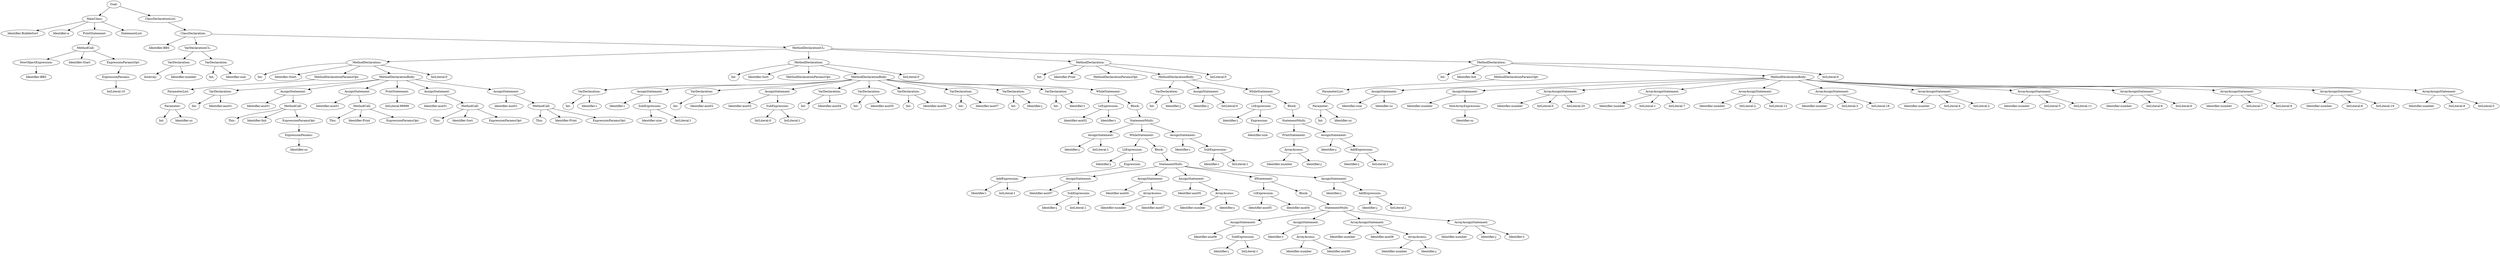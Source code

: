 digraph {
n0 [label="Goal:"];
n1 [label="MainClass:"];
n2 [label="Identifier:BubbleSort"];
n1 -> n2
n3 [label="Identifier:a"];
n1 -> n3
n4 [label="PrintStatement:"];
n5 [label="MethodCall:"];
n6 [label="NewObjectExpression:"];
n7 [label="Identifier:BBS"];
n6 -> n7
n5 -> n6
n8 [label="Identifier:Start"];
n5 -> n8
n9 [label="ExpressionParamsOpt:"];
n10 [label="ExpressionParams:"];
n11 [label="IntLiteral:10"];
n10 -> n11
n9 -> n10
n5 -> n9
n4 -> n5
n1 -> n4
n12 [label="StatementList:"];
n1 -> n12
n0 -> n1
n13 [label="ClassDeclarationList:"];
n14 [label="ClassDeclaration:"];
n15 [label="Identifier:BBS"];
n14 -> n15
n16 [label="VarDeclarationCL:"];
n17 [label="VarDeclaration:"];
n18 [label="IntArray:"];
n17 -> n18
n19 [label="Identifier:number"];
n17 -> n19
n16 -> n17
n20 [label="VarDeclaration:"];
n21 [label="Int:"];
n20 -> n21
n22 [label="Identifier:size"];
n20 -> n22
n16 -> n20
n14 -> n16
n23 [label="MethodDeclarationCL:"];
n24 [label="MethodDeclaration:"];
n25 [label="Int:"];
n24 -> n25
n26 [label="Identifier:Start"];
n24 -> n26
n27 [label="MethodDeclarationParamsOpt:"];
n28 [label="ParameterList:"];
n29 [label="Parameter:"];
n30 [label="Int:"];
n29 -> n30
n31 [label="Identifier:sz"];
n29 -> n31
n28 -> n29
n27 -> n28
n24 -> n27
n32 [label="MethodDeclarationBody:"];
n33 [label="VarDeclaration:"];
n34 [label="Int:"];
n33 -> n34
n35 [label="Identifier:aux01"];
n33 -> n35
n32 -> n33
n36 [label="AssignStatement:"];
n37 [label="Identifier:aux01"];
n36 -> n37
n38 [label="MethodCall:"];
n39 [label="This:"];
n38 -> n39
n40 [label="Identifier:Init"];
n38 -> n40
n41 [label="ExpressionParamsOpt:"];
n42 [label="ExpressionParams:"];
n43 [label="Identifier:sz"];
n42 -> n43
n41 -> n42
n38 -> n41
n36 -> n38
n32 -> n36
n44 [label="AssignStatement:"];
n45 [label="Identifier:aux01"];
n44 -> n45
n46 [label="MethodCall:"];
n47 [label="This:"];
n46 -> n47
n48 [label="Identifier:Print"];
n46 -> n48
n49 [label="ExpressionParamsOpt:"];
n46 -> n49
n44 -> n46
n32 -> n44
n50 [label="PrintStatement:"];
n51 [label="IntLiteral:99999"];
n50 -> n51
n32 -> n50
n52 [label="AssignStatement:"];
n53 [label="Identifier:aux01"];
n52 -> n53
n54 [label="MethodCall:"];
n55 [label="This:"];
n54 -> n55
n56 [label="Identifier:Sort"];
n54 -> n56
n57 [label="ExpressionParamsOpt:"];
n54 -> n57
n52 -> n54
n32 -> n52
n58 [label="AssignStatement:"];
n59 [label="Identifier:aux01"];
n58 -> n59
n60 [label="MethodCall:"];
n61 [label="This:"];
n60 -> n61
n62 [label="Identifier:Print"];
n60 -> n62
n63 [label="ExpressionParamsOpt:"];
n60 -> n63
n58 -> n60
n32 -> n58
n24 -> n32
n64 [label="IntLiteral:0"];
n24 -> n64
n23 -> n24
n65 [label="MethodDeclaration:"];
n66 [label="Int:"];
n65 -> n66
n67 [label="Identifier:Sort"];
n65 -> n67
n68 [label="MethodDeclarationParamsOpt:"];
n65 -> n68
n69 [label="MethodDeclarationBody:"];
n70 [label="VarDeclaration:"];
n71 [label="Int:"];
n70 -> n71
n72 [label="Identifier:i"];
n70 -> n72
n69 -> n70
n73 [label="AssignStatement:"];
n74 [label="Identifier:i"];
n73 -> n74
n75 [label="SubExpression:"];
n76 [label="Identifier:size"];
n75 -> n76
n77 [label="IntLiteral:1"];
n75 -> n77
n73 -> n75
n69 -> n73
n78 [label="VarDeclaration:"];
n79 [label="Int:"];
n78 -> n79
n80 [label="Identifier:aux02"];
n78 -> n80
n69 -> n78
n81 [label="AssignStatement:"];
n82 [label="Identifier:aux02"];
n81 -> n82
n83 [label="SubExpression:"];
n84 [label="IntLiteral:0"];
n83 -> n84
n85 [label="IntLiteral:1"];
n83 -> n85
n81 -> n83
n69 -> n81
n86 [label="VarDeclaration:"];
n87 [label="Int:"];
n86 -> n87
n88 [label="Identifier:aux04"];
n86 -> n88
n69 -> n86
n89 [label="VarDeclaration:"];
n90 [label="Int:"];
n89 -> n90
n91 [label="Identifier:aux05"];
n89 -> n91
n69 -> n89
n92 [label="VarDeclaration:"];
n93 [label="Int:"];
n92 -> n93
n94 [label="Identifier:aux06"];
n92 -> n94
n69 -> n92
n95 [label="VarDeclaration:"];
n96 [label="Int:"];
n95 -> n96
n97 [label="Identifier:aux07"];
n95 -> n97
n69 -> n95
n98 [label="VarDeclaration:"];
n99 [label="Int:"];
n98 -> n99
n100 [label="Identifier:j"];
n98 -> n100
n69 -> n98
n101 [label="VarDeclaration:"];
n102 [label="Int:"];
n101 -> n102
n103 [label="Identifier:t"];
n101 -> n103
n69 -> n101
n104 [label="WhileStatement:"];
n105 [label="LtExpression:"];
n106 [label="Identifier:aux02"];
n105 -> n106
n107 [label="Identifier:i"];
n105 -> n107
n104 -> n105
n108 [label="Block:"];
n109 [label="StatementMulti:"];
n110 [label="AssignStatement:"];
n111 [label="Identifier:j"];
n110 -> n111
n112 [label="IntLiteral:1"];
n110 -> n112
n109 -> n110
n113 [label="WhileStatement:"];
n114 [label="LtExpression:"];
n115 [label="Identifier:j"];
n114 -> n115
n116 [label="Expression:"];
n117 [label="AddExpression:"];
n118 [label="Identifier:i"];
n117 -> n118
n119 [label="IntLiteral:1"];
n117 -> n119
n116 -> n117
n114 -> n116
n113 -> n114
n120 [label="Block:"];
n121 [label="StatementMulti:"];
n122 [label="AssignStatement:"];
n123 [label="Identifier:aux07"];
n122 -> n123
n124 [label="SubExpression:"];
n125 [label="Identifier:j"];
n124 -> n125
n126 [label="IntLiteral:1"];
n124 -> n126
n122 -> n124
n121 -> n122
n127 [label="AssignStatement:"];
n128 [label="Identifier:aux04"];
n127 -> n128
n129 [label="ArrayAccess:"];
n130 [label="Identifier:number"];
n129 -> n130
n131 [label="Identifier:aux07"];
n129 -> n131
n127 -> n129
n121 -> n127
n132 [label="AssignStatement:"];
n133 [label="Identifier:aux05"];
n132 -> n133
n134 [label="ArrayAccess:"];
n135 [label="Identifier:number"];
n134 -> n135
n136 [label="Identifier:j"];
n134 -> n136
n132 -> n134
n121 -> n132
n137 [label="IfStatement:"];
n138 [label="LtExpression:"];
n139 [label="Identifier:aux05"];
n138 -> n139
n140 [label="Identifier:aux04"];
n138 -> n140
n137 -> n138
n141 [label="Block:"];
n142 [label="StatementMulti:"];
n143 [label="AssignStatement:"];
n144 [label="Identifier:aux06"];
n143 -> n144
n145 [label="SubExpression:"];
n146 [label="Identifier:j"];
n145 -> n146
n147 [label="IntLiteral:1"];
n145 -> n147
n143 -> n145
n142 -> n143
n148 [label="AssignStatement:"];
n149 [label="Identifier:t"];
n148 -> n149
n150 [label="ArrayAccess:"];
n151 [label="Identifier:number"];
n150 -> n151
n152 [label="Identifier:aux06"];
n150 -> n152
n148 -> n150
n142 -> n148
n153 [label="ArrayAssignStatement:"];
n154 [label="Identifier:number"];
n153 -> n154
n155 [label="Identifier:aux06"];
n153 -> n155
n156 [label="ArrayAccess:"];
n157 [label="Identifier:number"];
n156 -> n157
n158 [label="Identifier:j"];
n156 -> n158
n153 -> n156
n142 -> n153
n159 [label="ArrayAssignStatement:"];
n160 [label="Identifier:number"];
n159 -> n160
n161 [label="Identifier:j"];
n159 -> n161
n162 [label="Identifier:t"];
n159 -> n162
n142 -> n159
n141 -> n142
n137 -> n141
n121 -> n137
n163 [label="AssignStatement:"];
n164 [label="Identifier:j"];
n163 -> n164
n165 [label="AddExpression:"];
n166 [label="Identifier:j"];
n165 -> n166
n167 [label="IntLiteral:1"];
n165 -> n167
n163 -> n165
n121 -> n163
n120 -> n121
n113 -> n120
n109 -> n113
n168 [label="AssignStatement:"];
n169 [label="Identifier:i"];
n168 -> n169
n170 [label="SubExpression:"];
n171 [label="Identifier:i"];
n170 -> n171
n172 [label="IntLiteral:1"];
n170 -> n172
n168 -> n170
n109 -> n168
n108 -> n109
n104 -> n108
n69 -> n104
n65 -> n69
n173 [label="IntLiteral:0"];
n65 -> n173
n23 -> n65
n174 [label="MethodDeclaration:"];
n175 [label="Int:"];
n174 -> n175
n176 [label="Identifier:Print"];
n174 -> n176
n177 [label="MethodDeclarationParamsOpt:"];
n174 -> n177
n178 [label="MethodDeclarationBody:"];
n179 [label="VarDeclaration:"];
n180 [label="Int:"];
n179 -> n180
n181 [label="Identifier:j"];
n179 -> n181
n178 -> n179
n182 [label="AssignStatement:"];
n183 [label="Identifier:j"];
n182 -> n183
n184 [label="IntLiteral:0"];
n182 -> n184
n178 -> n182
n185 [label="WhileStatement:"];
n186 [label="LtExpression:"];
n187 [label="Identifier:j"];
n186 -> n187
n188 [label="Expression:"];
n189 [label="Identifier:size"];
n188 -> n189
n186 -> n188
n185 -> n186
n190 [label="Block:"];
n191 [label="StatementMulti:"];
n192 [label="PrintStatement:"];
n193 [label="ArrayAccess:"];
n194 [label="Identifier:number"];
n193 -> n194
n195 [label="Identifier:j"];
n193 -> n195
n192 -> n193
n191 -> n192
n196 [label="AssignStatement:"];
n197 [label="Identifier:j"];
n196 -> n197
n198 [label="AddExpression:"];
n199 [label="Identifier:j"];
n198 -> n199
n200 [label="IntLiteral:1"];
n198 -> n200
n196 -> n198
n191 -> n196
n190 -> n191
n185 -> n190
n178 -> n185
n174 -> n178
n201 [label="IntLiteral:0"];
n174 -> n201
n23 -> n174
n202 [label="MethodDeclaration:"];
n203 [label="Int:"];
n202 -> n203
n204 [label="Identifier:Init"];
n202 -> n204
n205 [label="MethodDeclarationParamsOpt:"];
n206 [label="ParameterList:"];
n207 [label="Parameter:"];
n208 [label="Int:"];
n207 -> n208
n209 [label="Identifier:sz"];
n207 -> n209
n206 -> n207
n205 -> n206
n202 -> n205
n210 [label="MethodDeclarationBody:"];
n211 [label="AssignStatement:"];
n212 [label="Identifier:size"];
n211 -> n212
n213 [label="Identifier:sz"];
n211 -> n213
n210 -> n211
n214 [label="AssignStatement:"];
n215 [label="Identifier:number"];
n214 -> n215
n216 [label="NewArrayExpression:"];
n217 [label="Identifier:sz"];
n216 -> n217
n214 -> n216
n210 -> n214
n218 [label="ArrayAssignStatement:"];
n219 [label="Identifier:number"];
n218 -> n219
n220 [label="IntLiteral:0"];
n218 -> n220
n221 [label="IntLiteral:20"];
n218 -> n221
n210 -> n218
n222 [label="ArrayAssignStatement:"];
n223 [label="Identifier:number"];
n222 -> n223
n224 [label="IntLiteral:1"];
n222 -> n224
n225 [label="IntLiteral:7"];
n222 -> n225
n210 -> n222
n226 [label="ArrayAssignStatement:"];
n227 [label="Identifier:number"];
n226 -> n227
n228 [label="IntLiteral:2"];
n226 -> n228
n229 [label="IntLiteral:12"];
n226 -> n229
n210 -> n226
n230 [label="ArrayAssignStatement:"];
n231 [label="Identifier:number"];
n230 -> n231
n232 [label="IntLiteral:3"];
n230 -> n232
n233 [label="IntLiteral:18"];
n230 -> n233
n210 -> n230
n234 [label="ArrayAssignStatement:"];
n235 [label="Identifier:number"];
n234 -> n235
n236 [label="IntLiteral:4"];
n234 -> n236
n237 [label="IntLiteral:2"];
n234 -> n237
n210 -> n234
n238 [label="ArrayAssignStatement:"];
n239 [label="Identifier:number"];
n238 -> n239
n240 [label="IntLiteral:5"];
n238 -> n240
n241 [label="IntLiteral:11"];
n238 -> n241
n210 -> n238
n242 [label="ArrayAssignStatement:"];
n243 [label="Identifier:number"];
n242 -> n243
n244 [label="IntLiteral:6"];
n242 -> n244
n245 [label="IntLiteral:6"];
n242 -> n245
n210 -> n242
n246 [label="ArrayAssignStatement:"];
n247 [label="Identifier:number"];
n246 -> n247
n248 [label="IntLiteral:7"];
n246 -> n248
n249 [label="IntLiteral:9"];
n246 -> n249
n210 -> n246
n250 [label="ArrayAssignStatement:"];
n251 [label="Identifier:number"];
n250 -> n251
n252 [label="IntLiteral:8"];
n250 -> n252
n253 [label="IntLiteral:19"];
n250 -> n253
n210 -> n250
n254 [label="ArrayAssignStatement:"];
n255 [label="Identifier:number"];
n254 -> n255
n256 [label="IntLiteral:9"];
n254 -> n256
n257 [label="IntLiteral:5"];
n254 -> n257
n210 -> n254
n202 -> n210
n258 [label="IntLiteral:0"];
n202 -> n258
n23 -> n202
n14 -> n23
n13 -> n14
n0 -> n13
}
